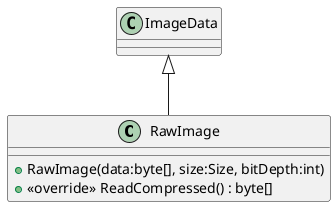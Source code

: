 @startuml
class RawImage {
    + RawImage(data:byte[], size:Size, bitDepth:int)
    + <<override>> ReadCompressed() : byte[]
}
ImageData <|-- RawImage
@enduml
